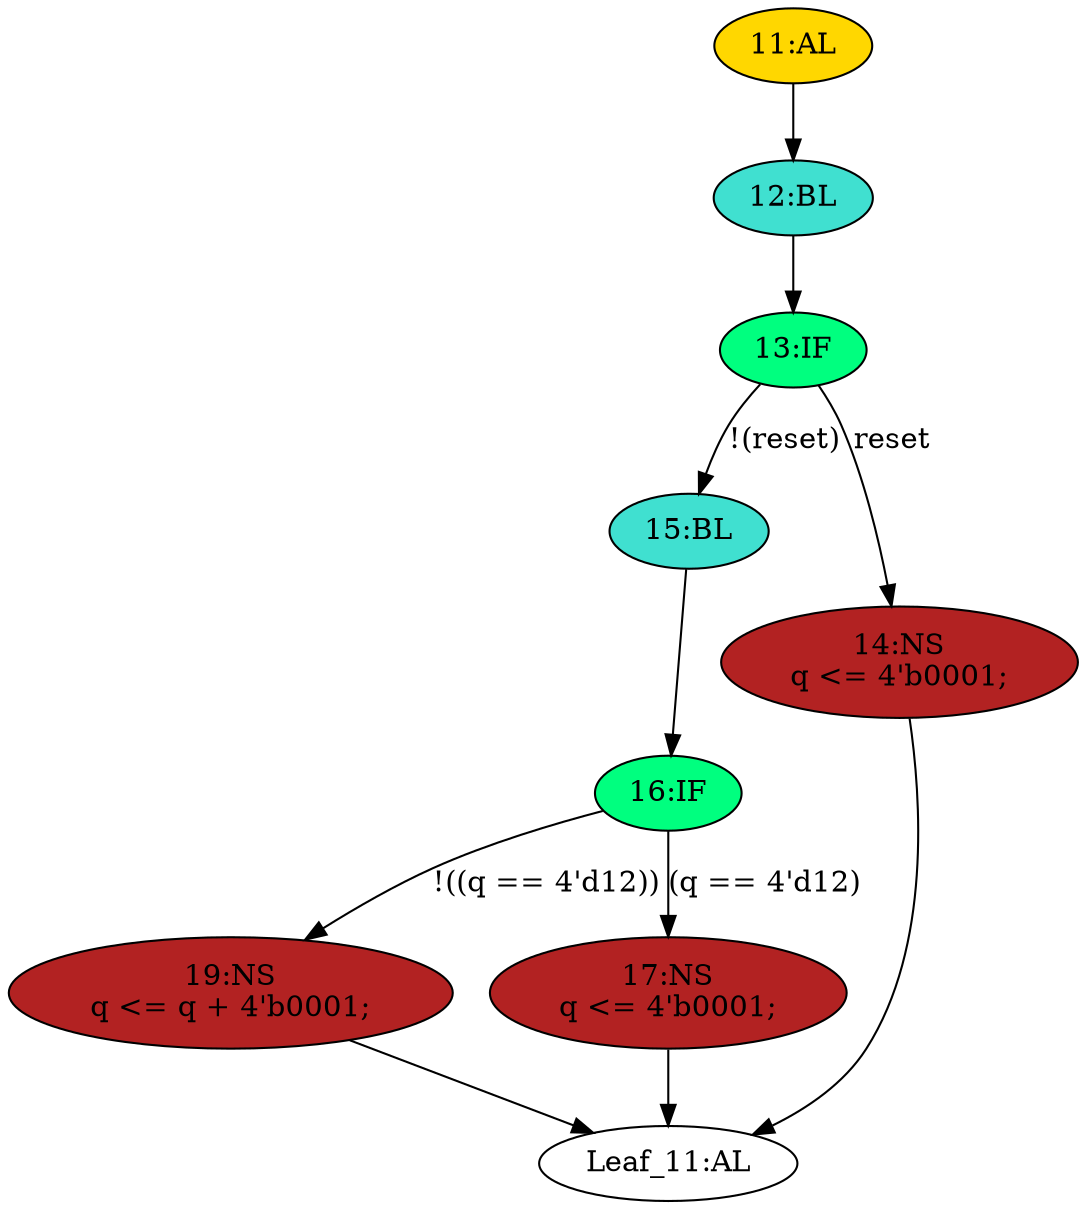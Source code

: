 strict digraph "" {
	node [label="\N"];
	"16:IF"	[ast="<pyverilog.vparser.ast.IfStatement object at 0x7f74927b1310>",
		fillcolor=springgreen,
		label="16:IF",
		statements="[]",
		style=filled,
		typ=IfStatement];
	"19:NS"	[ast="<pyverilog.vparser.ast.NonblockingSubstitution object at 0x7f74927b1450>",
		fillcolor=firebrick,
		label="19:NS
q <= q + 4'b0001;",
		statements="[<pyverilog.vparser.ast.NonblockingSubstitution object at 0x7f74927b1450>]",
		style=filled,
		typ=NonblockingSubstitution];
	"16:IF" -> "19:NS"	[cond="['q']",
		label="!((q == 4'd12))",
		lineno=16];
	"17:NS"	[ast="<pyverilog.vparser.ast.NonblockingSubstitution object at 0x7f74927b1690>",
		fillcolor=firebrick,
		label="17:NS
q <= 4'b0001;",
		statements="[<pyverilog.vparser.ast.NonblockingSubstitution object at 0x7f74927b1690>]",
		style=filled,
		typ=NonblockingSubstitution];
	"16:IF" -> "17:NS"	[cond="['q']",
		label="(q == 4'd12)",
		lineno=16];
	"13:IF"	[ast="<pyverilog.vparser.ast.IfStatement object at 0x7f74927b19d0>",
		fillcolor=springgreen,
		label="13:IF",
		statements="[]",
		style=filled,
		typ=IfStatement];
	"15:BL"	[ast="<pyverilog.vparser.ast.Block object at 0x7f74927b1a10>",
		fillcolor=turquoise,
		label="15:BL",
		statements="[]",
		style=filled,
		typ=Block];
	"13:IF" -> "15:BL"	[cond="['reset']",
		label="!(reset)",
		lineno=13];
	"14:NS"	[ast="<pyverilog.vparser.ast.NonblockingSubstitution object at 0x7f74927b1a50>",
		fillcolor=firebrick,
		label="14:NS
q <= 4'b0001;",
		statements="[<pyverilog.vparser.ast.NonblockingSubstitution object at 0x7f74927b1a50>]",
		style=filled,
		typ=NonblockingSubstitution];
	"13:IF" -> "14:NS"	[cond="['reset']",
		label=reset,
		lineno=13];
	"15:BL" -> "16:IF"	[cond="[]",
		lineno=None];
	"Leaf_11:AL"	[def_var="['q']",
		label="Leaf_11:AL"];
	"12:BL"	[ast="<pyverilog.vparser.ast.Block object at 0x7f74927b1990>",
		fillcolor=turquoise,
		label="12:BL",
		statements="[]",
		style=filled,
		typ=Block];
	"12:BL" -> "13:IF"	[cond="[]",
		lineno=None];
	"19:NS" -> "Leaf_11:AL"	[cond="[]",
		lineno=None];
	"17:NS" -> "Leaf_11:AL"	[cond="[]",
		lineno=None];
	"11:AL"	[ast="<pyverilog.vparser.ast.Always object at 0x7f74927b1890>",
		clk_sens=True,
		fillcolor=gold,
		label="11:AL",
		sens="['clk']",
		statements="[]",
		style=filled,
		typ=Always,
		use_var="['reset', 'q']"];
	"11:AL" -> "12:BL"	[cond="[]",
		lineno=None];
	"14:NS" -> "Leaf_11:AL"	[cond="[]",
		lineno=None];
}
